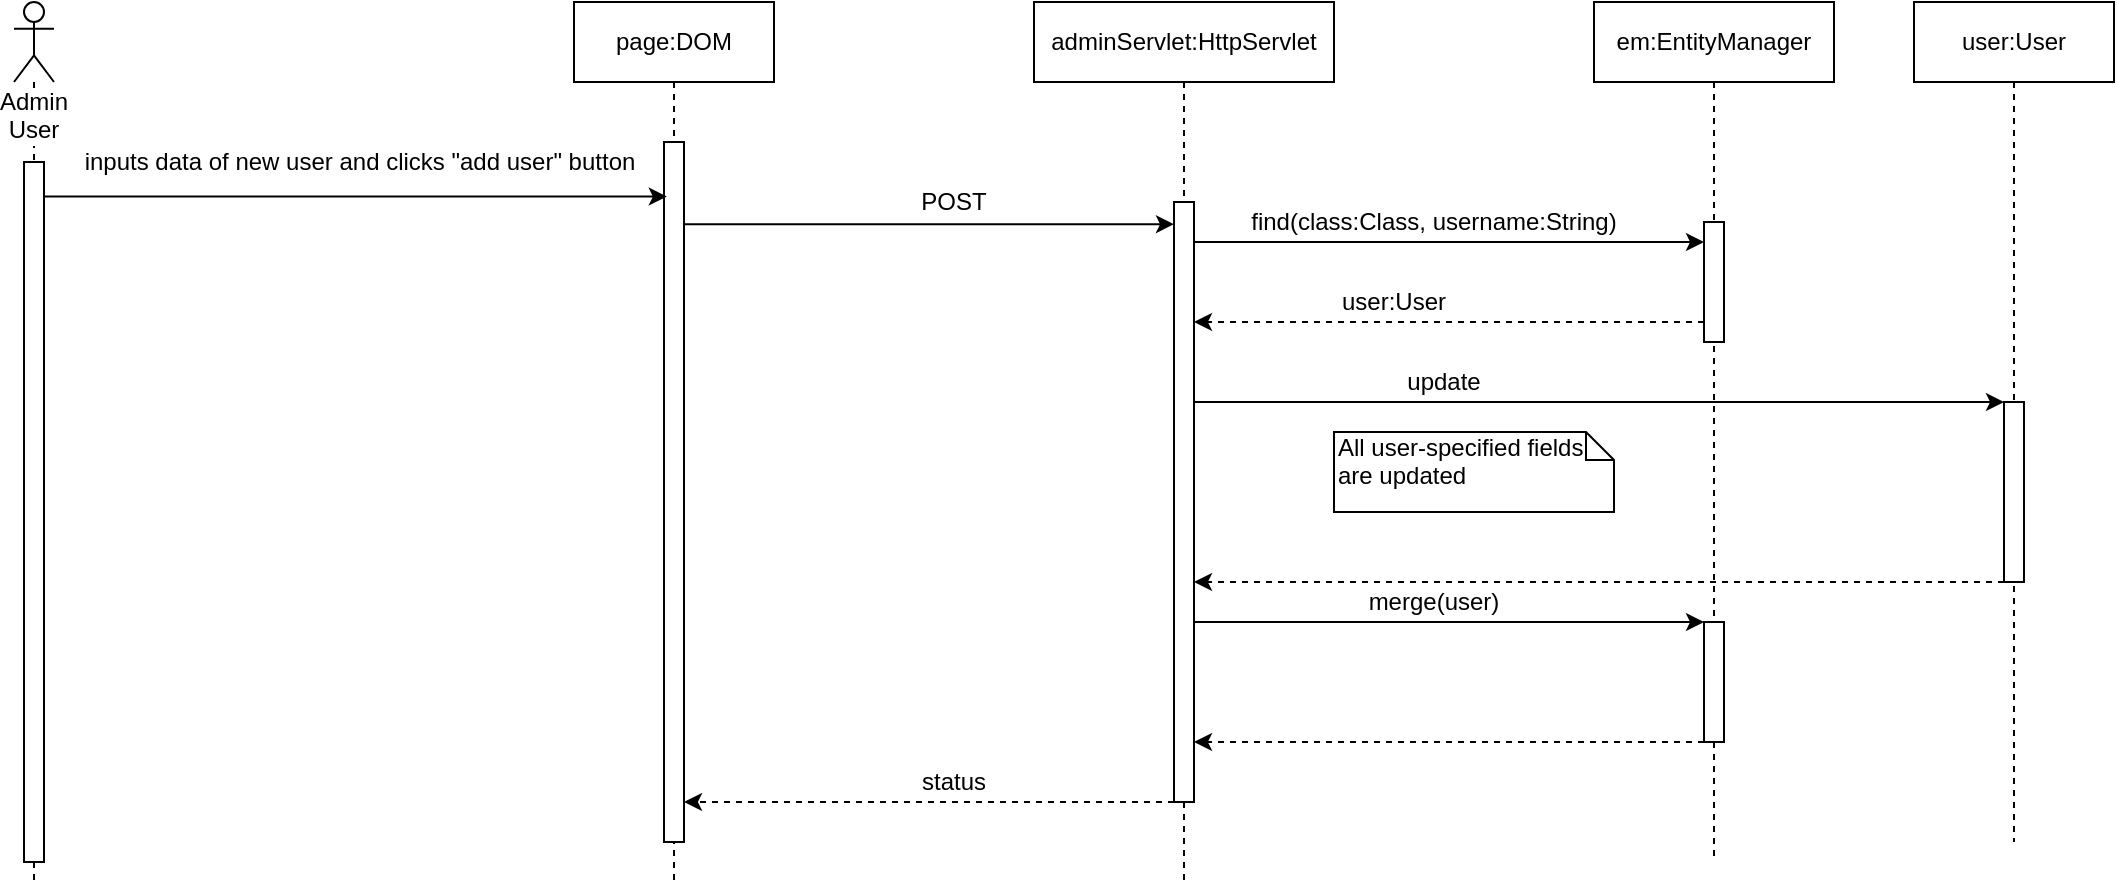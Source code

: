 <mxfile version="10.6.0" type="google"><diagram id="QBXTiD_17b8VoKjVjIOy" name="Page-1"><mxGraphModel dx="1010" dy="501" grid="1" gridSize="10" guides="1" tooltips="1" connect="1" arrows="1" fold="1" page="1" pageScale="1" pageWidth="850" pageHeight="1100" math="0" shadow="0"><root><mxCell id="0"/><mxCell id="1" parent="0"/><mxCell id="tekqLxIRSgJ-CBS5u8yE-1" value="page:DOM" style="shape=umlLifeline;perimeter=lifelinePerimeter;whiteSpace=wrap;html=1;container=1;collapsible=0;recursiveResize=0;outlineConnect=0;" vertex="1" parent="1"><mxGeometry x="470" y="60" width="100" height="440" as="geometry"/></mxCell><mxCell id="tekqLxIRSgJ-CBS5u8yE-2" value="" style="html=1;points=[];perimeter=orthogonalPerimeter;" vertex="1" parent="tekqLxIRSgJ-CBS5u8yE-1"><mxGeometry x="45" y="70" width="10" height="350" as="geometry"/></mxCell><mxCell id="tekqLxIRSgJ-CBS5u8yE-3" value="Admin User" style="shape=umlLifeline;participant=umlActor;perimeter=lifelinePerimeter;whiteSpace=wrap;html=1;container=1;collapsible=0;recursiveResize=0;verticalAlign=top;spacingTop=36;labelBackgroundColor=#ffffff;outlineConnect=0;size=40;" vertex="1" parent="1"><mxGeometry x="190" y="60" width="20" height="440" as="geometry"/></mxCell><mxCell id="tekqLxIRSgJ-CBS5u8yE-4" value="" style="html=1;points=[];perimeter=orthogonalPerimeter;" vertex="1" parent="tekqLxIRSgJ-CBS5u8yE-3"><mxGeometry x="5" y="80" width="10" height="350" as="geometry"/></mxCell><mxCell id="tekqLxIRSgJ-CBS5u8yE-5" value="inputs data of new user and clicks &quot;add user&quot; button" style="text;html=1;strokeColor=none;fillColor=none;align=center;verticalAlign=middle;whiteSpace=wrap;rounded=0;" vertex="1" parent="1"><mxGeometry x="222.5" y="130" width="280" height="20" as="geometry"/></mxCell><mxCell id="tekqLxIRSgJ-CBS5u8yE-6" value="" style="endArrow=classic;html=1;rounded=0;entryX=0;entryY=0.037;entryDx=0;entryDy=0;entryPerimeter=0;" edge="1" parent="1" source="tekqLxIRSgJ-CBS5u8yE-2" target="tekqLxIRSgJ-CBS5u8yE-9"><mxGeometry width="50" height="50" relative="1" as="geometry"><mxPoint x="532.5" y="167" as="sourcePoint"/><mxPoint x="760" y="167" as="targetPoint"/></mxGeometry></mxCell><mxCell id="tekqLxIRSgJ-CBS5u8yE-7" value="POST" style="text;html=1;strokeColor=none;fillColor=none;align=center;verticalAlign=middle;whiteSpace=wrap;rounded=0;" vertex="1" parent="1"><mxGeometry x="640" y="150" width="40" height="20" as="geometry"/></mxCell><mxCell id="tekqLxIRSgJ-CBS5u8yE-8" value="adminServlet:HttpServlet" style="shape=umlLifeline;perimeter=lifelinePerimeter;whiteSpace=wrap;html=1;container=1;collapsible=0;recursiveResize=0;outlineConnect=0;" vertex="1" parent="1"><mxGeometry x="700" y="60" width="150" height="440" as="geometry"/></mxCell><mxCell id="tekqLxIRSgJ-CBS5u8yE-9" value="" style="html=1;points=[];perimeter=orthogonalPerimeter;" vertex="1" parent="tekqLxIRSgJ-CBS5u8yE-8"><mxGeometry x="70" y="100" width="10" height="300" as="geometry"/></mxCell><mxCell id="tekqLxIRSgJ-CBS5u8yE-13" value="merge(user)" style="text;html=1;strokeColor=none;fillColor=none;align=center;verticalAlign=middle;whiteSpace=wrap;rounded=0;" vertex="1" parent="1"><mxGeometry x="860" y="350" width="80" height="20" as="geometry"/></mxCell><mxCell id="tekqLxIRSgJ-CBS5u8yE-14" value="em:EntityManager" style="shape=umlLifeline;perimeter=lifelinePerimeter;whiteSpace=wrap;html=1;container=1;collapsible=0;recursiveResize=0;outlineConnect=0;" vertex="1" parent="1"><mxGeometry x="980" y="60" width="120" height="430" as="geometry"/></mxCell><mxCell id="tekqLxIRSgJ-CBS5u8yE-15" value="" style="html=1;points=[];perimeter=orthogonalPerimeter;" vertex="1" parent="tekqLxIRSgJ-CBS5u8yE-14"><mxGeometry x="55" y="310" width="10" height="60" as="geometry"/></mxCell><mxCell id="tekqLxIRSgJ-CBS5u8yE-24" value="" style="html=1;points=[];perimeter=orthogonalPerimeter;" vertex="1" parent="tekqLxIRSgJ-CBS5u8yE-14"><mxGeometry x="55" y="110" width="10" height="60" as="geometry"/></mxCell><mxCell id="tekqLxIRSgJ-CBS5u8yE-18" value="status" style="text;html=1;strokeColor=none;fillColor=none;align=center;verticalAlign=middle;whiteSpace=wrap;rounded=0;" vertex="1" parent="1"><mxGeometry x="640" y="440" width="40" height="20" as="geometry"/></mxCell><mxCell id="tekqLxIRSgJ-CBS5u8yE-19" value="" style="endArrow=classic;html=1;entryX=0.14;entryY=0.078;entryDx=0;entryDy=0;entryPerimeter=0;" edge="1" parent="1" source="tekqLxIRSgJ-CBS5u8yE-4" target="tekqLxIRSgJ-CBS5u8yE-2"><mxGeometry width="50" height="50" relative="1" as="geometry"><mxPoint x="210" y="150" as="sourcePoint"/><mxPoint x="510" y="149.5" as="targetPoint"/></mxGeometry></mxCell><mxCell id="tekqLxIRSgJ-CBS5u8yE-20" value="" style="endArrow=classic;html=1;dashed=1;" edge="1" parent="1" target="tekqLxIRSgJ-CBS5u8yE-9" source="tekqLxIRSgJ-CBS5u8yE-24"><mxGeometry width="50" height="50" relative="1" as="geometry"><mxPoint x="1010" y="220.5" as="sourcePoint"/><mxPoint x="790" y="220" as="targetPoint"/><Array as="points"><mxPoint x="960" y="220"/></Array></mxGeometry></mxCell><mxCell id="tekqLxIRSgJ-CBS5u8yE-23" value="find(class:Class, username:String)" style="text;html=1;strokeColor=none;fillColor=none;align=center;verticalAlign=middle;whiteSpace=wrap;rounded=0;" vertex="1" parent="1"><mxGeometry x="795" y="160" width="210" height="20" as="geometry"/></mxCell><mxCell id="tekqLxIRSgJ-CBS5u8yE-25" value="user:User" style="text;html=1;strokeColor=none;fillColor=none;align=center;verticalAlign=middle;whiteSpace=wrap;rounded=0;" vertex="1" parent="1"><mxGeometry x="850" y="200" width="60" height="20" as="geometry"/></mxCell><mxCell id="tekqLxIRSgJ-CBS5u8yE-28" value="update" style="text;html=1;strokeColor=none;fillColor=none;align=center;verticalAlign=middle;whiteSpace=wrap;rounded=0;" vertex="1" parent="1"><mxGeometry x="880" y="240" width="50" height="20" as="geometry"/></mxCell><mxCell id="tekqLxIRSgJ-CBS5u8yE-29" value="All user-specified fields are updated" style="shape=note;whiteSpace=wrap;html=1;size=14;verticalAlign=top;align=left;spacingTop=-6;" vertex="1" parent="1"><mxGeometry x="850" y="275" width="140" height="40" as="geometry"/></mxCell><mxCell id="tekqLxIRSgJ-CBS5u8yE-30" value="user:User" style="shape=umlLifeline;perimeter=lifelinePerimeter;whiteSpace=wrap;html=1;container=1;collapsible=0;recursiveResize=0;outlineConnect=0;" vertex="1" parent="1"><mxGeometry x="1140" y="60" width="100" height="420" as="geometry"/></mxCell><mxCell id="tekqLxIRSgJ-CBS5u8yE-31" value="" style="html=1;points=[];perimeter=orthogonalPerimeter;" vertex="1" parent="tekqLxIRSgJ-CBS5u8yE-30"><mxGeometry x="45" y="200" width="10" height="90" as="geometry"/></mxCell><mxCell id="tekqLxIRSgJ-CBS5u8yE-32" value="" style="endArrow=classic;html=1;dashed=1;" edge="1" parent="1" source="tekqLxIRSgJ-CBS5u8yE-31" target="tekqLxIRSgJ-CBS5u8yE-9"><mxGeometry width="50" height="50" relative="1" as="geometry"><mxPoint x="1155" y="339" as="sourcePoint"/><mxPoint x="795" y="339" as="targetPoint"/><Array as="points"><mxPoint x="1130" y="350"/></Array></mxGeometry></mxCell><mxCell id="tekqLxIRSgJ-CBS5u8yE-36" value="" style="endArrow=classic;html=1;rounded=0;" edge="1" parent="1" source="tekqLxIRSgJ-CBS5u8yE-9" target="tekqLxIRSgJ-CBS5u8yE-15"><mxGeometry width="50" height="50" relative="1" as="geometry"><mxPoint x="790" y="370" as="sourcePoint"/><mxPoint x="1000" y="370.5" as="targetPoint"/></mxGeometry></mxCell><mxCell id="tekqLxIRSgJ-CBS5u8yE-37" value="" style="endArrow=classic;html=1;rounded=0;" edge="1" parent="1" source="tekqLxIRSgJ-CBS5u8yE-9" target="tekqLxIRSgJ-CBS5u8yE-24"><mxGeometry width="50" height="50" relative="1" as="geometry"><mxPoint x="811.5" y="179.5" as="sourcePoint"/><mxPoint x="999" y="180" as="targetPoint"/><Array as="points"><mxPoint x="940" y="180"/></Array></mxGeometry></mxCell><mxCell id="tekqLxIRSgJ-CBS5u8yE-27" value="" style="endArrow=classic;html=1;rounded=0;" edge="1" parent="1" source="tekqLxIRSgJ-CBS5u8yE-9" target="tekqLxIRSgJ-CBS5u8yE-31"><mxGeometry width="50" height="50" relative="1" as="geometry"><mxPoint x="794" y="264.5" as="sourcePoint"/><mxPoint x="1126.5" y="264.5" as="targetPoint"/><Array as="points"><mxPoint x="1140" y="260"/></Array></mxGeometry></mxCell><mxCell id="tekqLxIRSgJ-CBS5u8yE-38" value="" style="endArrow=classic;html=1;dashed=1;" edge="1" parent="1" source="tekqLxIRSgJ-CBS5u8yE-15" target="tekqLxIRSgJ-CBS5u8yE-9"><mxGeometry width="50" height="50" relative="1" as="geometry"><mxPoint x="1000" y="430" as="sourcePoint"/><mxPoint x="795" y="429.5" as="targetPoint"/><Array as="points"><mxPoint x="950" y="430"/></Array></mxGeometry></mxCell><mxCell id="tekqLxIRSgJ-CBS5u8yE-39" value="" style="endArrow=classic;html=1;dashed=1;" edge="1" parent="1" source="tekqLxIRSgJ-CBS5u8yE-9" target="tekqLxIRSgJ-CBS5u8yE-2"><mxGeometry width="50" height="50" relative="1" as="geometry"><mxPoint x="735" y="440" as="sourcePoint"/><mxPoint x="530" y="440" as="targetPoint"/><Array as="points"><mxPoint x="670" y="460"/></Array></mxGeometry></mxCell></root></mxGraphModel></diagram></mxfile>